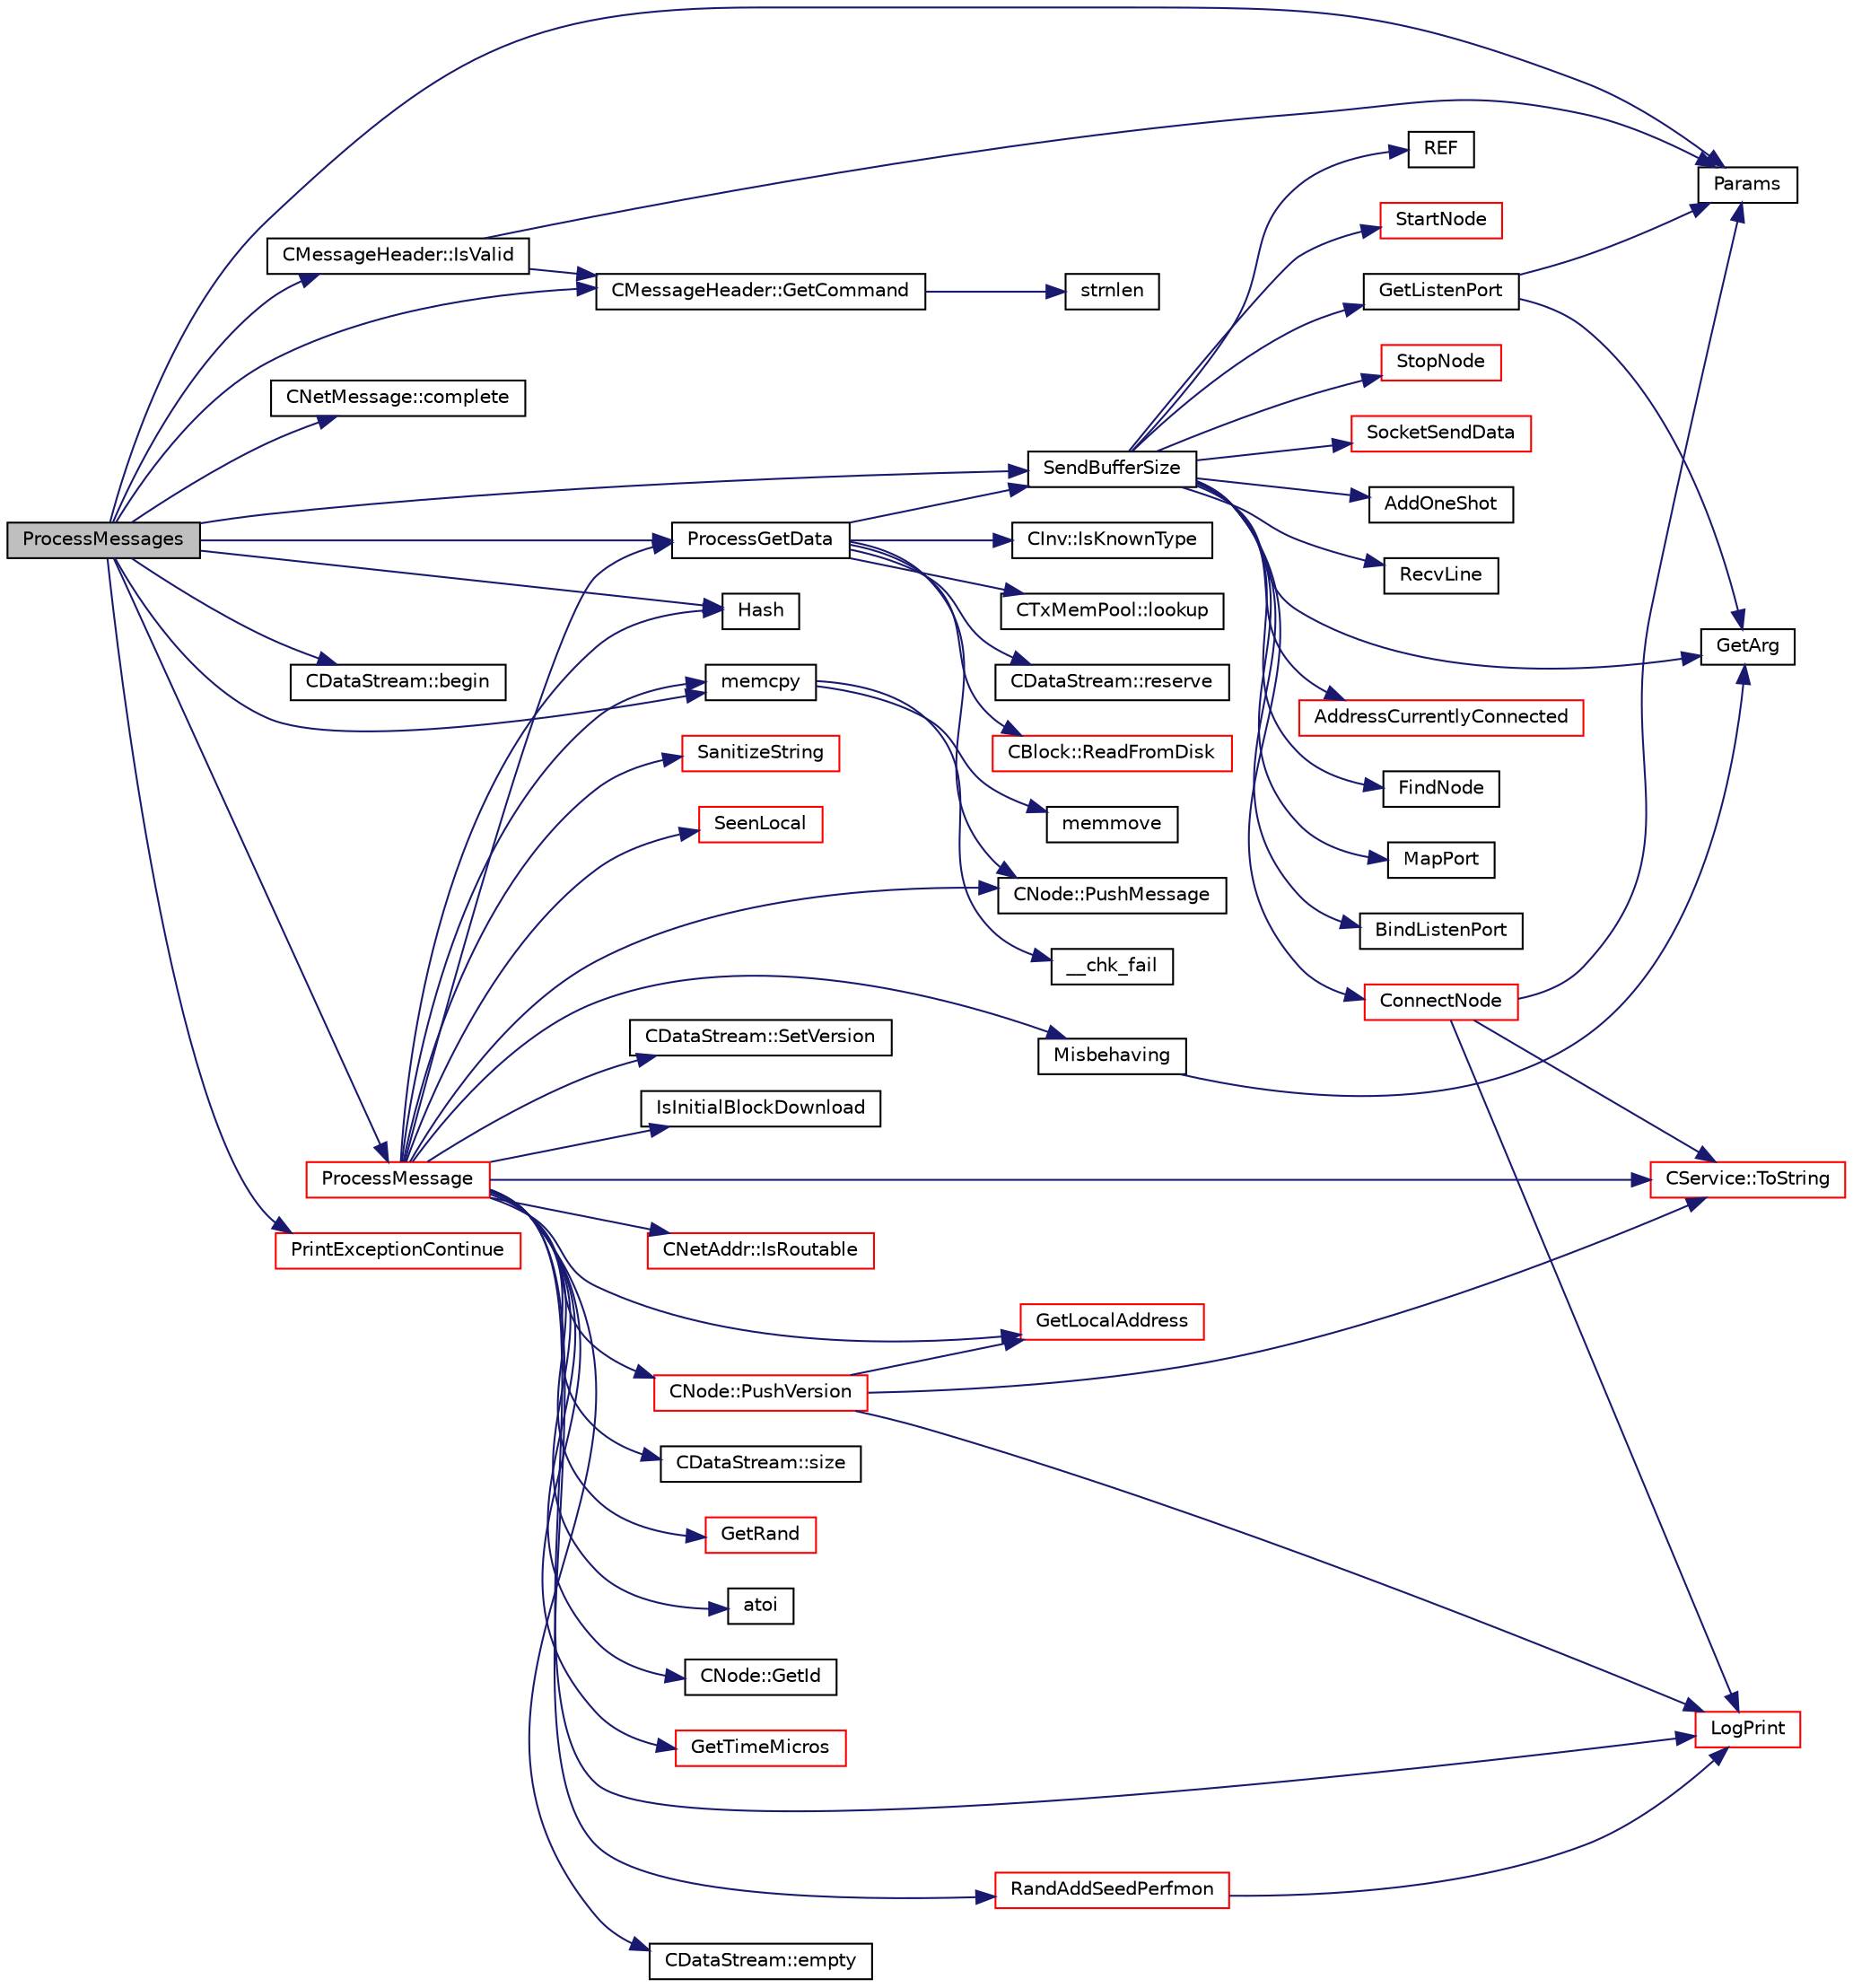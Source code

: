 digraph "ProcessMessages"
{
  edge [fontname="Helvetica",fontsize="10",labelfontname="Helvetica",labelfontsize="10"];
  node [fontname="Helvetica",fontsize="10",shape=record];
  rankdir="LR";
  Node4407 [label="ProcessMessages",height=0.2,width=0.4,color="black", fillcolor="grey75", style="filled", fontcolor="black"];
  Node4407 -> Node4408 [color="midnightblue",fontsize="10",style="solid",fontname="Helvetica"];
  Node4408 [label="ProcessGetData",height=0.2,width=0.4,color="black", fillcolor="white", style="filled",URL="$df/d0a/main_8cpp.html#a3be415b83ecfe1f4215e0bd28c3b1eec"];
  Node4408 -> Node4409 [color="midnightblue",fontsize="10",style="solid",fontname="Helvetica"];
  Node4409 [label="SendBufferSize",height=0.2,width=0.4,color="black", fillcolor="white", style="filled",URL="$d7/d97/net_8h.html#a13f289d6233bd32b78a38793f76bdccb"];
  Node4409 -> Node4410 [color="midnightblue",fontsize="10",style="solid",fontname="Helvetica"];
  Node4410 [label="GetArg",height=0.2,width=0.4,color="black", fillcolor="white", style="filled",URL="$df/d2d/util_8cpp.html#a24f685720bf40370e5bd2a192ad50cd8",tooltip="Return string argument or default value. "];
  Node4409 -> Node4411 [color="midnightblue",fontsize="10",style="solid",fontname="Helvetica"];
  Node4411 [label="AddOneShot",height=0.2,width=0.4,color="black", fillcolor="white", style="filled",URL="$d7/d97/net_8h.html#a2471d0b46855da3f37d488ffcda3fe85"];
  Node4409 -> Node4412 [color="midnightblue",fontsize="10",style="solid",fontname="Helvetica"];
  Node4412 [label="RecvLine",height=0.2,width=0.4,color="black", fillcolor="white", style="filled",URL="$d7/d97/net_8h.html#a09007f71e7e0bde35df7af76716e1614"];
  Node4409 -> Node4413 [color="midnightblue",fontsize="10",style="solid",fontname="Helvetica"];
  Node4413 [label="AddressCurrentlyConnected",height=0.2,width=0.4,color="red", fillcolor="white", style="filled",URL="$d7/d97/net_8h.html#ad4aabaa937cd6f4b708c47dbbdb8ea60"];
  Node4409 -> Node4415 [color="midnightblue",fontsize="10",style="solid",fontname="Helvetica"];
  Node4415 [label="FindNode",height=0.2,width=0.4,color="black", fillcolor="white", style="filled",URL="$d7/d97/net_8h.html#a66a7371d8e724cac0b4495169cdf2859"];
  Node4409 -> Node4416 [color="midnightblue",fontsize="10",style="solid",fontname="Helvetica"];
  Node4416 [label="ConnectNode",height=0.2,width=0.4,color="red", fillcolor="white", style="filled",URL="$d7/d97/net_8h.html#ab2c1bd88322f3f689616e70be5b53ade"];
  Node4416 -> Node4420 [color="midnightblue",fontsize="10",style="solid",fontname="Helvetica"];
  Node4420 [label="LogPrint",height=0.2,width=0.4,color="red", fillcolor="white", style="filled",URL="$d8/d3c/util_8h.html#aab1f837a2366f424bdc996fdf6352171"];
  Node4416 -> Node4431 [color="midnightblue",fontsize="10",style="solid",fontname="Helvetica"];
  Node4431 [label="CService::ToString",height=0.2,width=0.4,color="red", fillcolor="white", style="filled",URL="$d3/dcc/class_c_service.html#a225473158bc07c87a6a862160d73cfea"];
  Node4416 -> Node4425 [color="midnightblue",fontsize="10",style="solid",fontname="Helvetica"];
  Node4425 [label="Params",height=0.2,width=0.4,color="black", fillcolor="white", style="filled",URL="$df/dbf/chainparams_8cpp.html#ace5c5b706d71a324a417dd2db394fd4a",tooltip="Return the currently selected parameters. "];
  Node4409 -> Node4461 [color="midnightblue",fontsize="10",style="solid",fontname="Helvetica"];
  Node4461 [label="MapPort",height=0.2,width=0.4,color="black", fillcolor="white", style="filled",URL="$d7/d97/net_8h.html#aa203b76a8cc98a5ec314c19a008b478d"];
  Node4409 -> Node4462 [color="midnightblue",fontsize="10",style="solid",fontname="Helvetica"];
  Node4462 [label="GetListenPort",height=0.2,width=0.4,color="black", fillcolor="white", style="filled",URL="$d7/d97/net_8h.html#af6d341a24d761a509fca026458cf2f72"];
  Node4462 -> Node4410 [color="midnightblue",fontsize="10",style="solid",fontname="Helvetica"];
  Node4462 -> Node4425 [color="midnightblue",fontsize="10",style="solid",fontname="Helvetica"];
  Node4409 -> Node4463 [color="midnightblue",fontsize="10",style="solid",fontname="Helvetica"];
  Node4463 [label="BindListenPort",height=0.2,width=0.4,color="black", fillcolor="white", style="filled",URL="$d7/d97/net_8h.html#a0e76d0a0054192f57106a686beb8abdb"];
  Node4409 -> Node4464 [color="midnightblue",fontsize="10",style="solid",fontname="Helvetica"];
  Node4464 [label="REF",height=0.2,width=0.4,color="black", fillcolor="white", style="filled",URL="$df/d9d/serialize_8h.html#abd1caa7e45d4ba31b7dfdda9949c3b05"];
  Node4409 -> Node4465 [color="midnightblue",fontsize="10",style="solid",fontname="Helvetica"];
  Node4465 [label="StartNode",height=0.2,width=0.4,color="red", fillcolor="white", style="filled",URL="$d7/d97/net_8h.html#a9396d8054e8f74959e9391871aaddde0"];
  Node4409 -> Node4559 [color="midnightblue",fontsize="10",style="solid",fontname="Helvetica"];
  Node4559 [label="StopNode",height=0.2,width=0.4,color="red", fillcolor="white", style="filled",URL="$d7/d97/net_8h.html#ac9110488f45c160d58f3c7ab7197bcea"];
  Node4409 -> Node4561 [color="midnightblue",fontsize="10",style="solid",fontname="Helvetica"];
  Node4561 [label="SocketSendData",height=0.2,width=0.4,color="red", fillcolor="white", style="filled",URL="$d7/d97/net_8h.html#aff6b7f2f213ce1e8d3aea65c41c99cb8"];
  Node4408 -> Node4562 [color="midnightblue",fontsize="10",style="solid",fontname="Helvetica"];
  Node4562 [label="CBlock::ReadFromDisk",height=0.2,width=0.4,color="red", fillcolor="white", style="filled",URL="$d3/d51/class_c_block.html#a77a1b1e9902e1e557d762f5a5f325cd8"];
  Node4408 -> Node4568 [color="midnightblue",fontsize="10",style="solid",fontname="Helvetica"];
  Node4568 [label="CNode::PushMessage",height=0.2,width=0.4,color="black", fillcolor="white", style="filled",URL="$d1/d64/class_c_node.html#a204fda3d33404cb37698c085b1583ab2"];
  Node4408 -> Node4569 [color="midnightblue",fontsize="10",style="solid",fontname="Helvetica"];
  Node4569 [label="CInv::IsKnownType",height=0.2,width=0.4,color="black", fillcolor="white", style="filled",URL="$df/db8/class_c_inv.html#a3da7d96ce51443a1bfe8ce5342d0afbe"];
  Node4408 -> Node4570 [color="midnightblue",fontsize="10",style="solid",fontname="Helvetica"];
  Node4570 [label="CTxMemPool::lookup",height=0.2,width=0.4,color="black", fillcolor="white", style="filled",URL="$db/d98/class_c_tx_mem_pool.html#ad6d9966cdeb4b6586f7186e709b4e77e"];
  Node4408 -> Node4571 [color="midnightblue",fontsize="10",style="solid",fontname="Helvetica"];
  Node4571 [label="CDataStream::reserve",height=0.2,width=0.4,color="black", fillcolor="white", style="filled",URL="$d5/d41/class_c_data_stream.html#a5542e71bd7af2ab7cd7be0f381d39cb5"];
  Node4407 -> Node4409 [color="midnightblue",fontsize="10",style="solid",fontname="Helvetica"];
  Node4407 -> Node4572 [color="midnightblue",fontsize="10",style="solid",fontname="Helvetica"];
  Node4572 [label="CNetMessage::complete",height=0.2,width=0.4,color="black", fillcolor="white", style="filled",URL="$d7/d97/class_c_net_message.html#ae3b5f6110ae9a3c06397894cd46ab224"];
  Node4407 -> Node4425 [color="midnightblue",fontsize="10",style="solid",fontname="Helvetica"];
  Node4407 -> Node4573 [color="midnightblue",fontsize="10",style="solid",fontname="Helvetica"];
  Node4573 [label="CMessageHeader::IsValid",height=0.2,width=0.4,color="black", fillcolor="white", style="filled",URL="$d6/de5/class_c_message_header.html#a45221ad4c5e867c80d4ca33eb8918f36"];
  Node4573 -> Node4425 [color="midnightblue",fontsize="10",style="solid",fontname="Helvetica"];
  Node4573 -> Node4574 [color="midnightblue",fontsize="10",style="solid",fontname="Helvetica"];
  Node4574 [label="CMessageHeader::GetCommand",height=0.2,width=0.4,color="black", fillcolor="white", style="filled",URL="$d6/de5/class_c_message_header.html#ab5b3807481d4b918527b86523f1efee2"];
  Node4574 -> Node4575 [color="midnightblue",fontsize="10",style="solid",fontname="Helvetica"];
  Node4575 [label="strnlen",height=0.2,width=0.4,color="black", fillcolor="white", style="filled",URL="$d8/d83/strnlen_8cpp.html#a704976ad1d3be55ba3f6431c77ddf5f7"];
  Node4407 -> Node4574 [color="midnightblue",fontsize="10",style="solid",fontname="Helvetica"];
  Node4407 -> Node4467 [color="midnightblue",fontsize="10",style="solid",fontname="Helvetica"];
  Node4467 [label="Hash",height=0.2,width=0.4,color="black", fillcolor="white", style="filled",URL="$db/dfb/hash_8h.html#ab3f6c437460137530d86e09c2c102e99"];
  Node4407 -> Node4468 [color="midnightblue",fontsize="10",style="solid",fontname="Helvetica"];
  Node4468 [label="CDataStream::begin",height=0.2,width=0.4,color="black", fillcolor="white", style="filled",URL="$d5/d41/class_c_data_stream.html#a2355d11752d8622badfbc03e9ed192fd"];
  Node4407 -> Node4440 [color="midnightblue",fontsize="10",style="solid",fontname="Helvetica"];
  Node4440 [label="memcpy",height=0.2,width=0.4,color="black", fillcolor="white", style="filled",URL="$d5/d9f/glibc__compat_8cpp.html#a0f46826ab0466591e136db24394923cf"];
  Node4440 -> Node4441 [color="midnightblue",fontsize="10",style="solid",fontname="Helvetica"];
  Node4441 [label="memmove",height=0.2,width=0.4,color="black", fillcolor="white", style="filled",URL="$d5/d9f/glibc__compat_8cpp.html#a9778d49e9029dd75bc53ecbbf9f5e9a1"];
  Node4440 -> Node4442 [color="midnightblue",fontsize="10",style="solid",fontname="Helvetica"];
  Node4442 [label="__chk_fail",height=0.2,width=0.4,color="black", fillcolor="white", style="filled",URL="$d5/d9f/glibc__compat_8cpp.html#a424ac71631da5ada2976630ff67051d1"];
  Node4407 -> Node4576 [color="midnightblue",fontsize="10",style="solid",fontname="Helvetica"];
  Node4576 [label="ProcessMessage",height=0.2,width=0.4,color="red", fillcolor="white", style="filled",URL="$df/d0a/main_8cpp.html#a8ba92b1a4bce3c835e887a9073d17d8e"];
  Node4576 -> Node4577 [color="midnightblue",fontsize="10",style="solid",fontname="Helvetica"];
  Node4577 [label="RandAddSeedPerfmon",height=0.2,width=0.4,color="red", fillcolor="white", style="filled",URL="$df/d2d/util_8cpp.html#a786af12a87491f8dc24351d93b9833b6"];
  Node4577 -> Node4420 [color="midnightblue",fontsize="10",style="solid",fontname="Helvetica"];
  Node4576 -> Node4420 [color="midnightblue",fontsize="10",style="solid",fontname="Helvetica"];
  Node4576 -> Node4518 [color="midnightblue",fontsize="10",style="solid",fontname="Helvetica"];
  Node4518 [label="CDataStream::size",height=0.2,width=0.4,color="black", fillcolor="white", style="filled",URL="$d5/d41/class_c_data_stream.html#add30f866dd928fc28c47fe79a0a6723a"];
  Node4576 -> Node4507 [color="midnightblue",fontsize="10",style="solid",fontname="Helvetica"];
  Node4507 [label="GetRand",height=0.2,width=0.4,color="red", fillcolor="white", style="filled",URL="$df/d2d/util_8cpp.html#a27d9149d522b1fa87d84e5e9ca902aef"];
  Node4576 -> Node4492 [color="midnightblue",fontsize="10",style="solid",fontname="Helvetica"];
  Node4492 [label="atoi",height=0.2,width=0.4,color="black", fillcolor="white", style="filled",URL="$d8/d3c/util_8h.html#aa5ce96ec36f4413f820cec9c1831c070"];
  Node4576 -> Node4578 [color="midnightblue",fontsize="10",style="solid",fontname="Helvetica"];
  Node4578 [label="CNode::GetId",height=0.2,width=0.4,color="black", fillcolor="white", style="filled",URL="$d1/d64/class_c_node.html#a157903f7830c0dfbf6a93852066f0b8f"];
  Node4576 -> Node4579 [color="midnightblue",fontsize="10",style="solid",fontname="Helvetica"];
  Node4579 [label="GetTimeMicros",height=0.2,width=0.4,color="red", fillcolor="white", style="filled",URL="$d8/d3c/util_8h.html#a0c5a06b50cd805b1923552114494c029"];
  Node4576 -> Node4581 [color="midnightblue",fontsize="10",style="solid",fontname="Helvetica"];
  Node4581 [label="Misbehaving",height=0.2,width=0.4,color="black", fillcolor="white", style="filled",URL="$df/d0a/main_8cpp.html#a387fdffa0ff52dde6b7d1c2991a9bdac",tooltip="Increase a node&#39;s misbehavior score. "];
  Node4581 -> Node4410 [color="midnightblue",fontsize="10",style="solid",fontname="Helvetica"];
  Node4576 -> Node4431 [color="midnightblue",fontsize="10",style="solid",fontname="Helvetica"];
  Node4576 -> Node4512 [color="midnightblue",fontsize="10",style="solid",fontname="Helvetica"];
  Node4512 [label="CDataStream::empty",height=0.2,width=0.4,color="black", fillcolor="white", style="filled",URL="$d5/d41/class_c_data_stream.html#ab2633ac67f098dad30d03291741c2e42"];
  Node4576 -> Node4582 [color="midnightblue",fontsize="10",style="solid",fontname="Helvetica"];
  Node4582 [label="SanitizeString",height=0.2,width=0.4,color="red", fillcolor="white", style="filled",URL="$df/d2d/util_8cpp.html#ae204f01eeaadc5a85015a51f369a8356"];
  Node4576 -> Node4584 [color="midnightblue",fontsize="10",style="solid",fontname="Helvetica"];
  Node4584 [label="SeenLocal",height=0.2,width=0.4,color="red", fillcolor="white", style="filled",URL="$dd/d84/net_8cpp.html#af7487aacfc9d708b3db40c255ec070a8",tooltip="vote for a local address "];
  Node4576 -> Node4585 [color="midnightblue",fontsize="10",style="solid",fontname="Helvetica"];
  Node4585 [label="CNode::PushVersion",height=0.2,width=0.4,color="red", fillcolor="white", style="filled",URL="$d1/d64/class_c_node.html#a4dbfe4f6c1fd162aaa905e4bd201d536"];
  Node4585 -> Node4483 [color="midnightblue",fontsize="10",style="solid",fontname="Helvetica"];
  Node4483 [label="GetLocalAddress",height=0.2,width=0.4,color="red", fillcolor="white", style="filled",URL="$dd/d84/net_8cpp.html#a66f5f0bc1dad5cfe429157d5637a93dc"];
  Node4585 -> Node4420 [color="midnightblue",fontsize="10",style="solid",fontname="Helvetica"];
  Node4585 -> Node4431 [color="midnightblue",fontsize="10",style="solid",fontname="Helvetica"];
  Node4576 -> Node4568 [color="midnightblue",fontsize="10",style="solid",fontname="Helvetica"];
  Node4576 -> Node4587 [color="midnightblue",fontsize="10",style="solid",fontname="Helvetica"];
  Node4587 [label="CDataStream::SetVersion",height=0.2,width=0.4,color="black", fillcolor="white", style="filled",URL="$d5/d41/class_c_data_stream.html#a267d1315f3f9e9bcf9e7168beaa240c4"];
  Node4576 -> Node4588 [color="midnightblue",fontsize="10",style="solid",fontname="Helvetica"];
  Node4588 [label="IsInitialBlockDownload",height=0.2,width=0.4,color="black", fillcolor="white", style="filled",URL="$df/d0a/main_8cpp.html#a5edcd96316574fd4a7f3ae0922a5cfd6",tooltip="Check whether we are doing an initial block download (synchronizing from disk or network) ..."];
  Node4576 -> Node4483 [color="midnightblue",fontsize="10",style="solid",fontname="Helvetica"];
  Node4576 -> Node4479 [color="midnightblue",fontsize="10",style="solid",fontname="Helvetica"];
  Node4479 [label="CNetAddr::IsRoutable",height=0.2,width=0.4,color="red", fillcolor="white", style="filled",URL="$d3/dc3/class_c_net_addr.html#a4e3b2fea2a6151c76684b3812df4a5c3"];
  Node4576 -> Node4467 [color="midnightblue",fontsize="10",style="solid",fontname="Helvetica"];
  Node4576 -> Node4440 [color="midnightblue",fontsize="10",style="solid",fontname="Helvetica"];
  Node4576 -> Node4408 [color="midnightblue",fontsize="10",style="solid",fontname="Helvetica"];
  Node4407 -> Node4955 [color="midnightblue",fontsize="10",style="solid",fontname="Helvetica"];
  Node4955 [label="PrintExceptionContinue",height=0.2,width=0.4,color="red", fillcolor="white", style="filled",URL="$df/d2d/util_8cpp.html#a477231880f761159de1567ad6fb98fac"];
}
